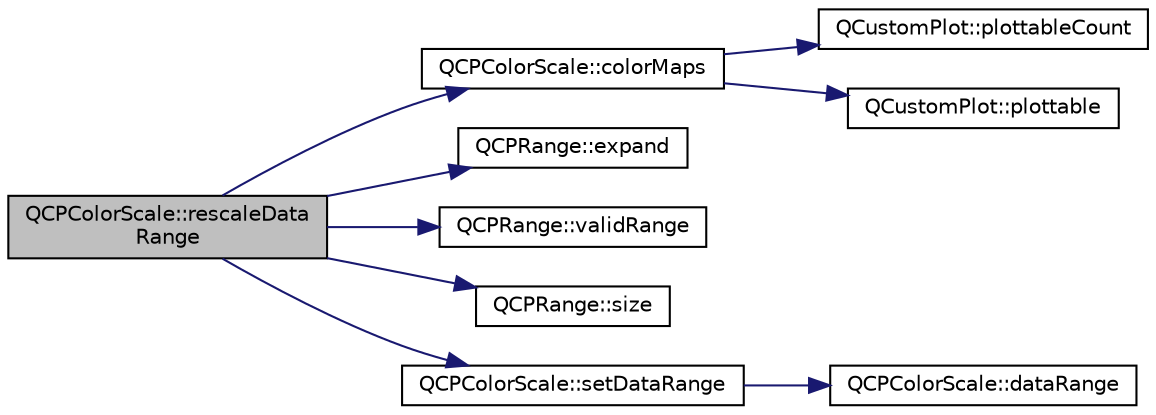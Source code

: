 digraph "QCPColorScale::rescaleDataRange"
{
  edge [fontname="Helvetica",fontsize="10",labelfontname="Helvetica",labelfontsize="10"];
  node [fontname="Helvetica",fontsize="10",shape=record];
  rankdir="LR";
  Node67 [label="QCPColorScale::rescaleData\lRange",height=0.2,width=0.4,color="black", fillcolor="grey75", style="filled", fontcolor="black"];
  Node67 -> Node68 [color="midnightblue",fontsize="10",style="solid",fontname="Helvetica"];
  Node68 [label="QCPColorScale::colorMaps",height=0.2,width=0.4,color="black", fillcolor="white", style="filled",URL="$da/d2b/class_q_c_p_color_scale.html#a556adc6b0216ebc1cc4317c541956d06"];
  Node68 -> Node69 [color="midnightblue",fontsize="10",style="solid",fontname="Helvetica"];
  Node69 [label="QCustomPlot::plottableCount",height=0.2,width=0.4,color="black", fillcolor="white", style="filled",URL="$dd/d9b/class_q_custom_plot.html#a5f4f15991c14bf9ad659bb2a19dfbed4"];
  Node68 -> Node70 [color="midnightblue",fontsize="10",style="solid",fontname="Helvetica"];
  Node70 [label="QCustomPlot::plottable",height=0.2,width=0.4,color="black", fillcolor="white", style="filled",URL="$dd/d9b/class_q_custom_plot.html#a32de81ff53e263e785b83b52ecd99d6f"];
  Node67 -> Node71 [color="midnightblue",fontsize="10",style="solid",fontname="Helvetica"];
  Node71 [label="QCPRange::expand",height=0.2,width=0.4,color="black", fillcolor="white", style="filled",URL="$d8/d0b/class_q_c_p_range.html#a0fa1bc8048be50d52bea93a8caf08305"];
  Node67 -> Node72 [color="midnightblue",fontsize="10",style="solid",fontname="Helvetica"];
  Node72 [label="QCPRange::validRange",height=0.2,width=0.4,color="black", fillcolor="white", style="filled",URL="$d8/d0b/class_q_c_p_range.html#ab38bd4841c77c7bb86c9eea0f142dcc0"];
  Node67 -> Node73 [color="midnightblue",fontsize="10",style="solid",fontname="Helvetica"];
  Node73 [label="QCPRange::size",height=0.2,width=0.4,color="black", fillcolor="white", style="filled",URL="$d8/d0b/class_q_c_p_range.html#a62326e7cc4316b96df6a60813230e63f"];
  Node67 -> Node74 [color="midnightblue",fontsize="10",style="solid",fontname="Helvetica"];
  Node74 [label="QCPColorScale::setDataRange",height=0.2,width=0.4,color="black", fillcolor="white", style="filled",URL="$da/d2b/class_q_c_p_color_scale.html#abe88633003a26d1e756aa74984587fef"];
  Node74 -> Node75 [color="midnightblue",fontsize="10",style="solid",fontname="Helvetica"];
  Node75 [label="QCPColorScale::dataRange",height=0.2,width=0.4,color="black", fillcolor="white", style="filled",URL="$da/d2b/class_q_c_p_color_scale.html#a51f5756f99867bd91e570eddefeb1ef4"];
}
